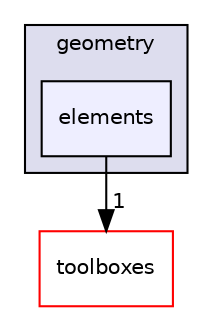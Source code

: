 digraph "/home/boyd/Scrivania/Thesis/SU2/Common/include/geometry/elements" {
  compound=true
  node [ fontsize="10", fontname="Helvetica"];
  edge [ labelfontsize="10", labelfontname="Helvetica"];
  subgraph clusterdir_d2620a12595a4ed2b3ca54ea91488fbc {
    graph [ bgcolor="#ddddee", pencolor="black", label="geometry" fontname="Helvetica", fontsize="10", URL="dir_d2620a12595a4ed2b3ca54ea91488fbc.html"]
  dir_78367e8851a4bb7c171d8447e5cb1671 [shape=box, label="elements", style="filled", fillcolor="#eeeeff", pencolor="black", URL="dir_78367e8851a4bb7c171d8447e5cb1671.html"];
  }
  dir_c2bcda47e72dfcfa068320c4822b9fe0 [shape=box label="toolboxes" fillcolor="white" style="filled" color="red" URL="dir_c2bcda47e72dfcfa068320c4822b9fe0.html"];
  dir_78367e8851a4bb7c171d8447e5cb1671->dir_c2bcda47e72dfcfa068320c4822b9fe0 [headlabel="1", labeldistance=1.5 headhref="dir_000003_000005.html"];
}
